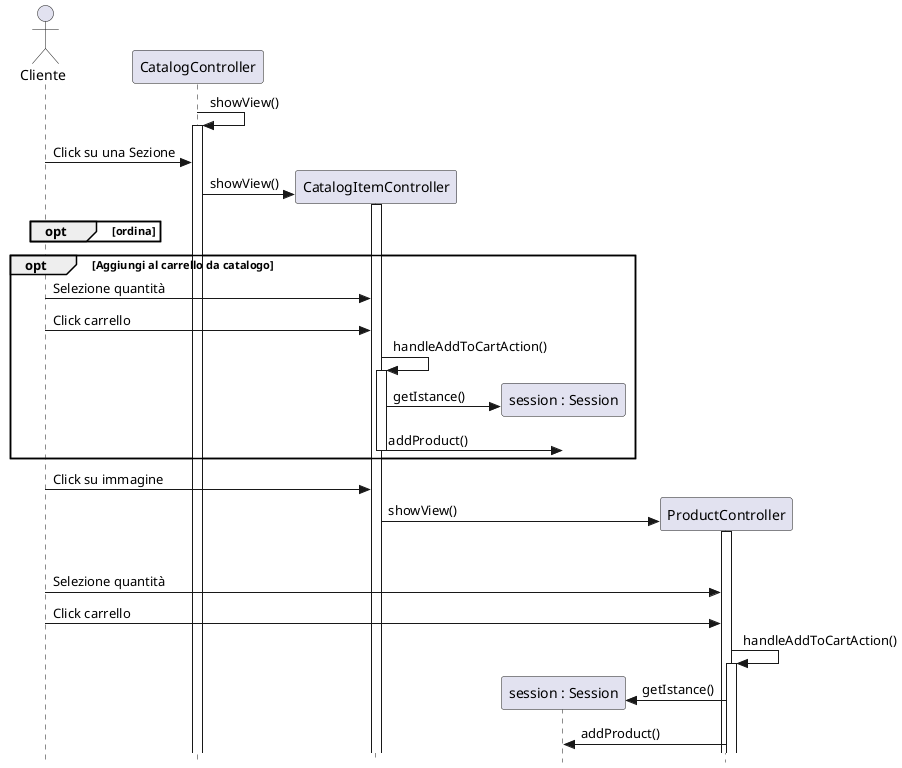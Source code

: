 @startuml
actor Cliente
skinparam Style strictuml
participant CatalogController

CatalogController -> CatalogController : showView()
activate CatalogController
Cliente -> CatalogController : Click su una Sezione
CatalogController -> CatalogItemController **: showView()
activate CatalogItemController
' Manca l'aggiornamento dei prodotti in base alla sezione

opt ordina
' manca il sorting dei prodotti
end opt
opt Aggiungi al carrello da catalogo
Cliente -> CatalogItemController : Selezione quantità
 
Cliente -> CatalogItemController : Click carrello

CatalogItemController -> CatalogItemController : handleAddToCartAction() 
activate CatalogItemController
CatalogItemController -> "session : Session" ** : getIstance()
CatalogItemController -> "session : Session" : addProduct()
deactivate CatalogItemController
end opt 

Cliente -> CatalogItemController : Click su immagine
CatalogItemController -> ProductController **: showView()
activate ProductController
opt Aggiungi al carrello da catalogo
Cliente -> ProductController : Selezione quantità
 
Cliente -> ProductController : Click carrello

ProductController -> ProductController : handleAddToCartAction() 
activate ProductController
ProductController -> "session : Session" ** : getIstance()
ProductController -> "session : Session" : addProduct()


@enduml